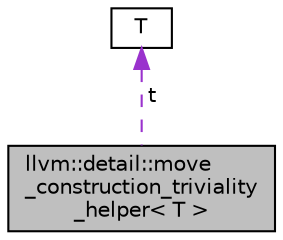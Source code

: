digraph "llvm::detail::move_construction_triviality_helper&lt; T &gt;"
{
 // LATEX_PDF_SIZE
  bgcolor="transparent";
  edge [fontname="Helvetica",fontsize="10",labelfontname="Helvetica",labelfontsize="10"];
  node [fontname="Helvetica",fontsize="10",shape="box"];
  Node1 [label="llvm::detail::move\l_construction_triviality\l_helper\< T \>",height=0.2,width=0.4,color="black", fillcolor="grey75", style="filled", fontcolor="black",tooltip="Internal utility to detect trivial move construction."];
  Node2 -> Node1 [dir="back",color="darkorchid3",fontsize="10",style="dashed",label=" t" ,fontname="Helvetica"];
  Node2 [label="T",height=0.2,width=0.4,color="black",URL="$classT.html",tooltip=" "];
}
